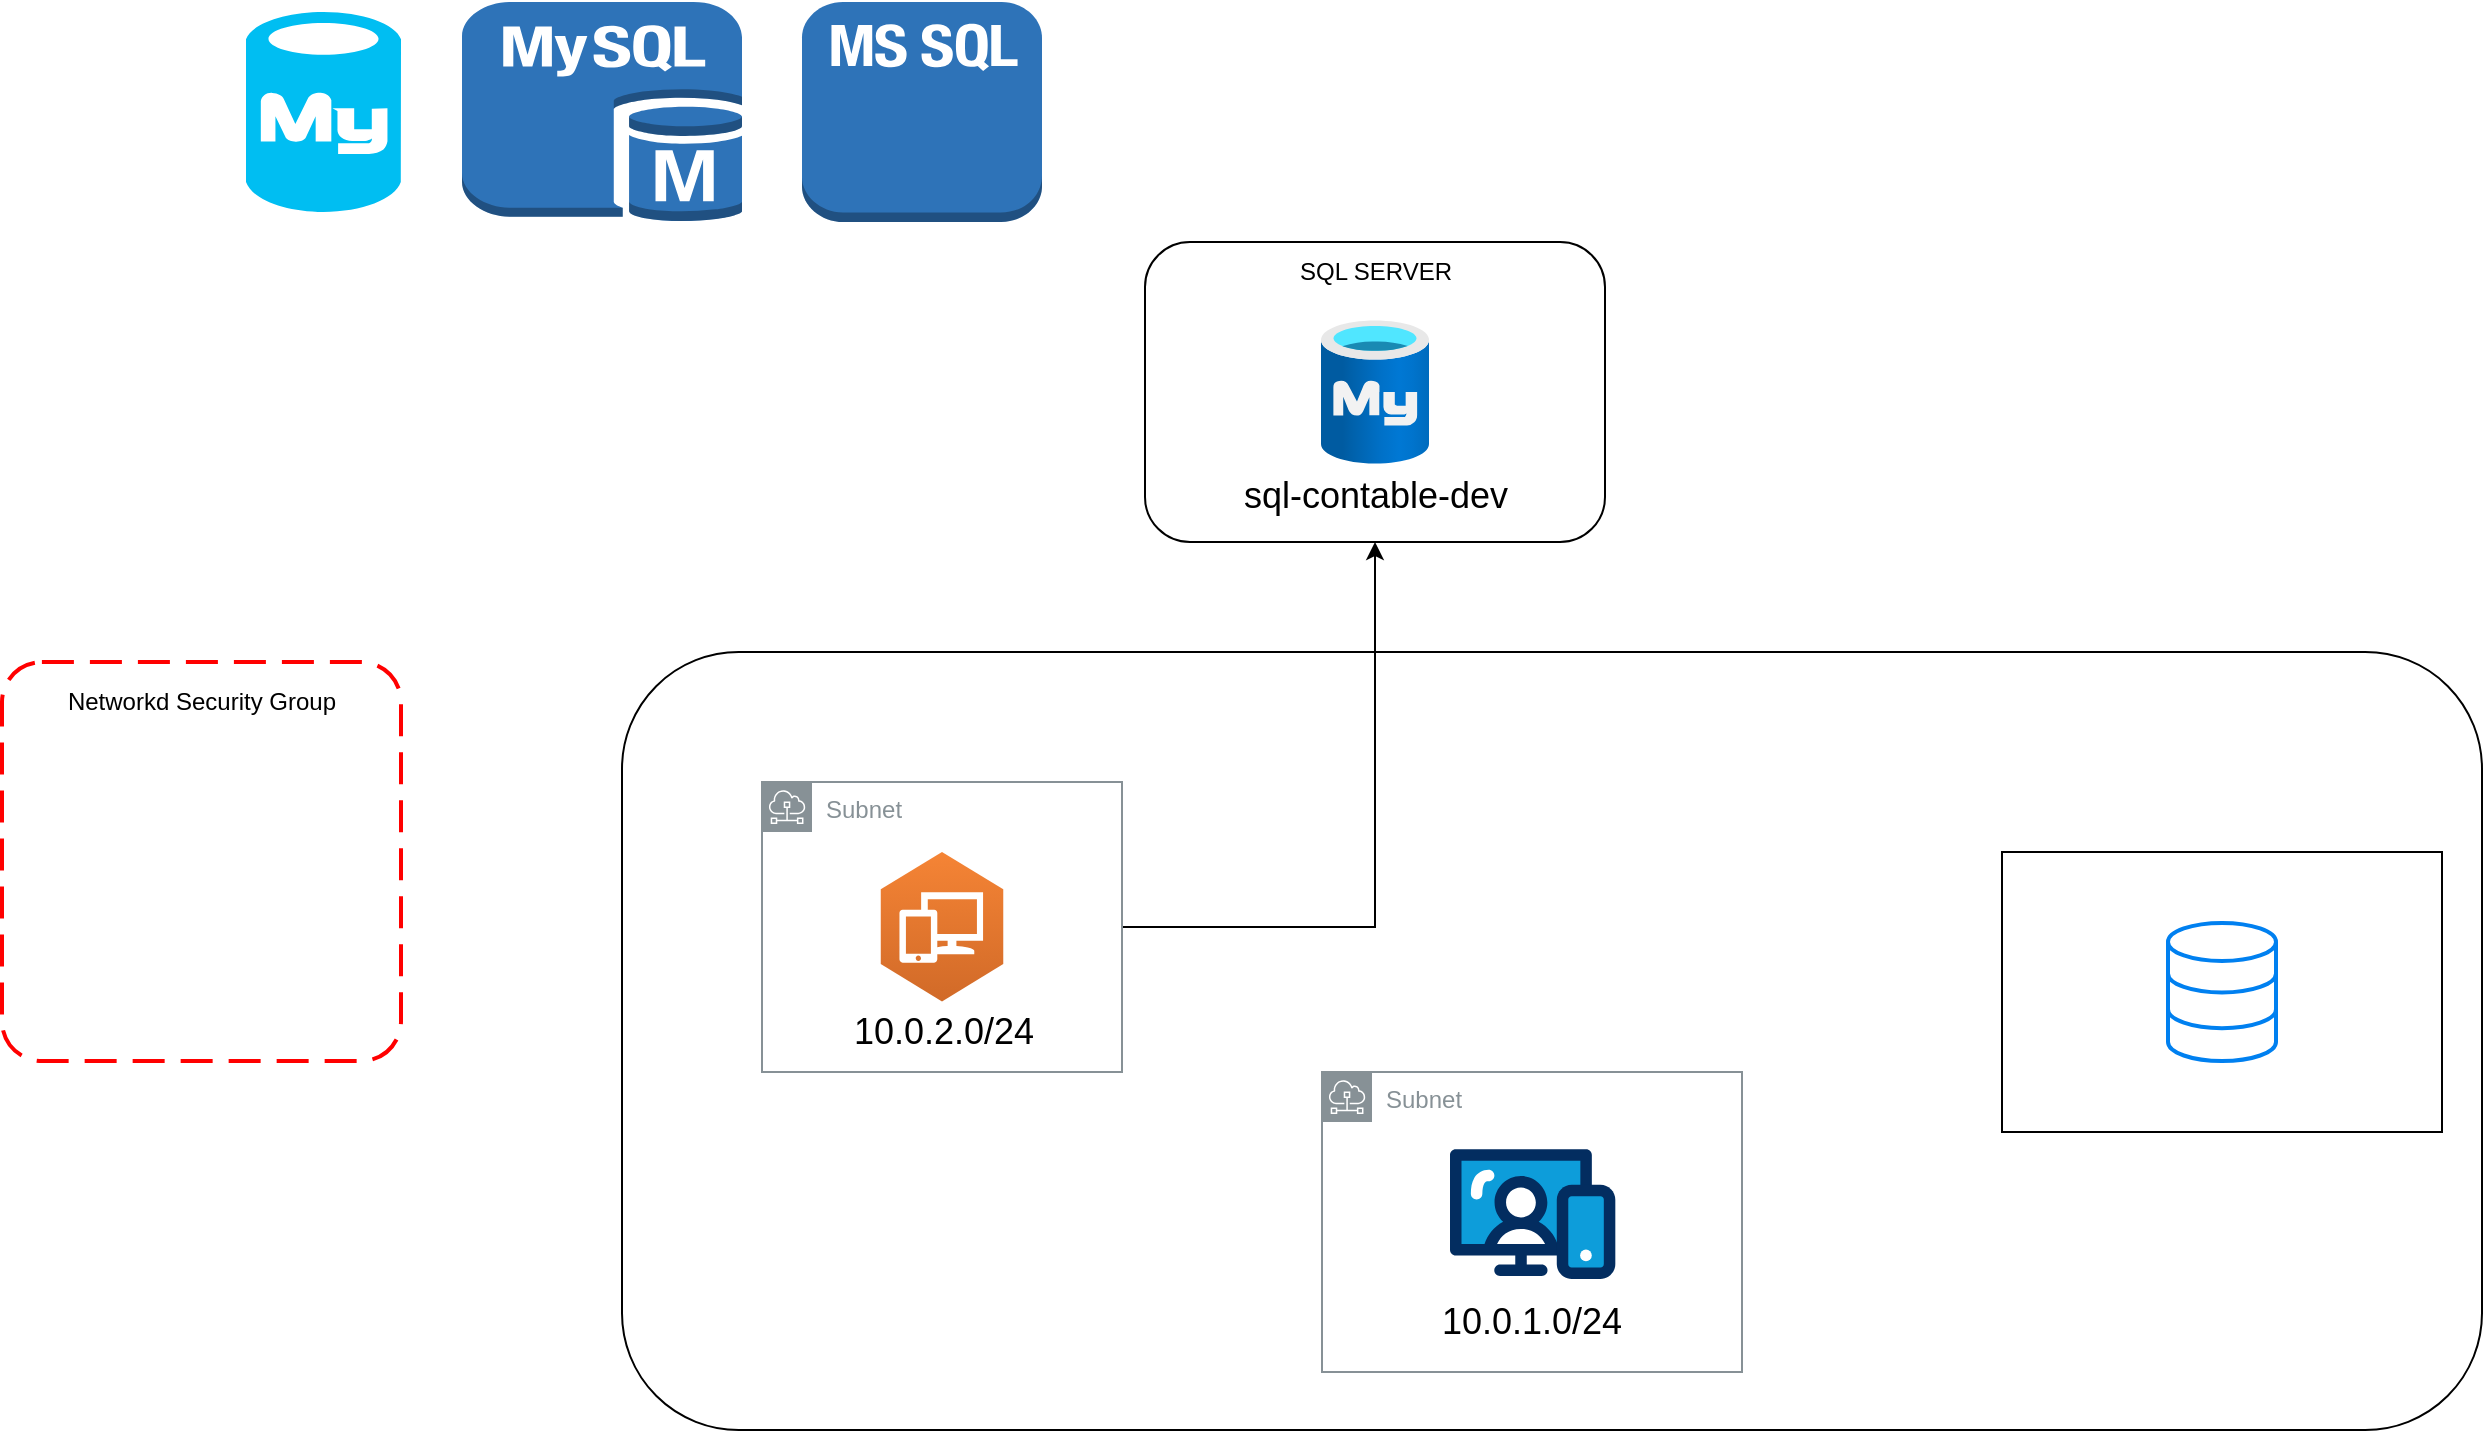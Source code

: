 <mxfile version="24.7.17">
  <diagram name="Página-1" id="TPvvo_-l6tkurhbwpSG9">
    <mxGraphModel dx="2589" dy="867" grid="1" gridSize="10" guides="1" tooltips="1" connect="1" arrows="1" fold="1" page="1" pageScale="1" pageWidth="827" pageHeight="1169" math="0" shadow="0">
      <root>
        <mxCell id="0" />
        <mxCell id="1" parent="0" />
        <mxCell id="-k7Hei3Dbmx0On5LG8Cz-438" value="" style="rounded=1;whiteSpace=wrap;html=1;" vertex="1" parent="1">
          <mxGeometry x="-158.5" y="315" width="230" height="150" as="geometry" />
        </mxCell>
        <mxCell id="-k7Hei3Dbmx0On5LG8Cz-423" value="" style="rounded=1;whiteSpace=wrap;html=1;" vertex="1" parent="1">
          <mxGeometry x="-420" y="520" width="930" height="389" as="geometry" />
        </mxCell>
        <mxCell id="-k7Hei3Dbmx0On5LG8Cz-428" value="" style="rounded=0;whiteSpace=wrap;html=1;" vertex="1" parent="1">
          <mxGeometry x="270" y="620" width="220" height="140" as="geometry" />
        </mxCell>
        <mxCell id="-k7Hei3Dbmx0On5LG8Cz-442" style="edgeStyle=orthogonalEdgeStyle;rounded=0;orthogonalLoop=1;jettySize=auto;html=1;entryX=0.5;entryY=1;entryDx=0;entryDy=0;" edge="1" parent="1" source="-k7Hei3Dbmx0On5LG8Cz-424" target="-k7Hei3Dbmx0On5LG8Cz-438">
          <mxGeometry relative="1" as="geometry" />
        </mxCell>
        <mxCell id="-k7Hei3Dbmx0On5LG8Cz-424" value="Subnet" style="sketch=0;outlineConnect=0;gradientColor=none;html=1;whiteSpace=wrap;fontSize=12;fontStyle=0;shape=mxgraph.aws4.group;grIcon=mxgraph.aws4.group_subnet;strokeColor=#879196;fillColor=none;verticalAlign=top;align=left;spacingLeft=30;fontColor=#879196;dashed=0;" vertex="1" parent="1">
          <mxGeometry x="-350" y="585" width="180" height="145" as="geometry" />
        </mxCell>
        <mxCell id="-k7Hei3Dbmx0On5LG8Cz-425" value="Subnet" style="sketch=0;outlineConnect=0;gradientColor=none;html=1;whiteSpace=wrap;fontSize=12;fontStyle=0;shape=mxgraph.aws4.group;grIcon=mxgraph.aws4.group_subnet;strokeColor=#879196;fillColor=none;verticalAlign=top;align=left;spacingLeft=30;fontColor=#879196;dashed=0;" vertex="1" parent="1">
          <mxGeometry x="-70" y="730" width="210" height="150" as="geometry" />
        </mxCell>
        <mxCell id="-k7Hei3Dbmx0On5LG8Cz-426" value="" style="verticalLabelPosition=bottom;aspect=fixed;html=1;shape=mxgraph.salesforce.web;" vertex="1" parent="1">
          <mxGeometry x="-6" y="768.4" width="82.66" height="65.3" as="geometry" />
        </mxCell>
        <mxCell id="-k7Hei3Dbmx0On5LG8Cz-427" value="" style="html=1;verticalLabelPosition=bottom;align=center;labelBackgroundColor=#ffffff;verticalAlign=top;strokeWidth=2;strokeColor=#0080F0;shadow=0;dashed=0;shape=mxgraph.ios7.icons.data;" vertex="1" parent="1">
          <mxGeometry x="353" y="655.45" width="54" height="69.1" as="geometry" />
        </mxCell>
        <mxCell id="-k7Hei3Dbmx0On5LG8Cz-429" value="&lt;font style=&quot;font-size: 18px;&quot;&gt;10.0.1.0/24&lt;/font&gt;" style="text;html=1;align=center;verticalAlign=middle;whiteSpace=wrap;rounded=0;" vertex="1" parent="1">
          <mxGeometry x="5" y="840" width="60" height="30" as="geometry" />
        </mxCell>
        <mxCell id="-k7Hei3Dbmx0On5LG8Cz-430" value="" style="verticalLabelPosition=bottom;html=1;verticalAlign=top;align=center;strokeColor=none;fillColor=#00BEF2;shape=mxgraph.azure.mysql_database;" vertex="1" parent="1">
          <mxGeometry x="-608" y="200" width="77.5" height="100" as="geometry" />
        </mxCell>
        <mxCell id="-k7Hei3Dbmx0On5LG8Cz-431" value="" style="outlineConnect=0;dashed=0;verticalLabelPosition=bottom;verticalAlign=top;align=center;html=1;shape=mxgraph.aws3.ms_sql_instance_2;fillColor=#2E73B8;gradientColor=none;" vertex="1" parent="1">
          <mxGeometry x="-330" y="195" width="120" height="110" as="geometry" />
        </mxCell>
        <mxCell id="-k7Hei3Dbmx0On5LG8Cz-432" value="" style="outlineConnect=0;dashed=0;verticalLabelPosition=bottom;verticalAlign=top;align=center;html=1;shape=mxgraph.aws3.mysql_db_instance;fillColor=#2E73B8;gradientColor=none;" vertex="1" parent="1">
          <mxGeometry x="-500" y="195" width="140" height="110" as="geometry" />
        </mxCell>
        <mxCell id="-k7Hei3Dbmx0On5LG8Cz-433" value="" style="outlineConnect=0;dashed=0;verticalLabelPosition=bottom;verticalAlign=top;align=center;html=1;shape=mxgraph.aws3.workspaces;fillColor=#D16A28;gradientColor=#F58435;gradientDirection=north;" vertex="1" parent="1">
          <mxGeometry x="-290.62" y="620" width="61.25" height="74.75" as="geometry" />
        </mxCell>
        <mxCell id="-k7Hei3Dbmx0On5LG8Cz-434" value="&lt;font style=&quot;font-size: 18px;&quot;&gt;10.0.2.0/24&lt;/font&gt;" style="text;html=1;align=center;verticalAlign=middle;whiteSpace=wrap;rounded=0;" vertex="1" parent="1">
          <mxGeometry x="-289.37" y="694.55" width="60" height="30" as="geometry" />
        </mxCell>
        <mxCell id="-k7Hei3Dbmx0On5LG8Cz-435" value="" style="rounded=1;arcSize=10;dashed=1;strokeColor=#ff0000;fillColor=none;gradientColor=none;dashPattern=8 4;strokeWidth=2;" vertex="1" parent="1">
          <mxGeometry x="-730" y="525.05" width="199.5" height="199.5" as="geometry" />
        </mxCell>
        <mxCell id="-k7Hei3Dbmx0On5LG8Cz-436" value="Networkd Security Group" style="text;html=1;align=center;verticalAlign=middle;whiteSpace=wrap;rounded=0;" vertex="1" parent="1">
          <mxGeometry x="-720.25" y="530" width="180" height="30" as="geometry" />
        </mxCell>
        <mxCell id="-k7Hei3Dbmx0On5LG8Cz-437" value="" style="image;aspect=fixed;html=1;points=[];align=center;fontSize=12;image=img/lib/azure2/databases/Azure_Database_MySQL_Server.svg;" vertex="1" parent="1">
          <mxGeometry x="-70.5" y="354" width="54" height="72" as="geometry" />
        </mxCell>
        <mxCell id="-k7Hei3Dbmx0On5LG8Cz-439" value="SQL SERVER" style="text;html=1;align=center;verticalAlign=middle;whiteSpace=wrap;rounded=0;" vertex="1" parent="1">
          <mxGeometry x="-113.5" y="315" width="140" height="30" as="geometry" />
        </mxCell>
        <mxCell id="-k7Hei3Dbmx0On5LG8Cz-441" value="&lt;font style=&quot;font-size: 18px;&quot;&gt;sql-contable-dev&lt;/font&gt;" style="text;html=1;align=center;verticalAlign=middle;whiteSpace=wrap;rounded=0;" vertex="1" parent="1">
          <mxGeometry x="-113.5" y="427" width="140" height="30" as="geometry" />
        </mxCell>
      </root>
    </mxGraphModel>
  </diagram>
</mxfile>
